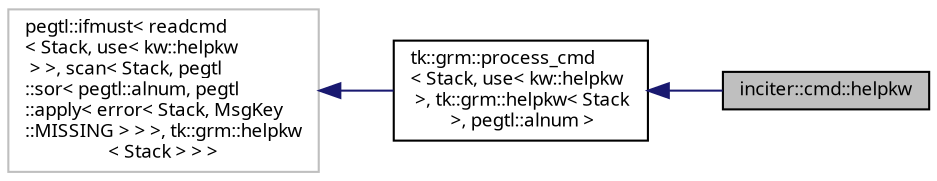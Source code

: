 digraph "inciter::cmd::helpkw"
{
 // INTERACTIVE_SVG=YES
  bgcolor="transparent";
  edge [fontname="sans-serif",fontsize="9",labelfontname="sans-serif",labelfontsize="9"];
  node [fontname="sans-serif",fontsize="9",shape=record];
  rankdir="LR";
  Node1 [label="inciter::cmd::helpkw",height=0.2,width=0.4,color="black", fillcolor="grey75", style="filled", fontcolor="black"];
  Node2 -> Node1 [dir="back",color="midnightblue",fontsize="9",style="solid",fontname="sans-serif"];
  Node2 [label="tk::grm::process_cmd\l\< Stack, use\< kw::helpkw\l \>, tk::grm::helpkw\< Stack\l \>, pegtl::alnum \>",height=0.2,width=0.4,color="black",URL="$structtk_1_1grm_1_1process__cmd.html"];
  Node3 -> Node2 [dir="back",color="midnightblue",fontsize="9",style="solid",fontname="sans-serif"];
  Node3 [label="pegtl::ifmust\< readcmd\l\< Stack, use\< kw::helpkw\l \> \>, scan\< Stack, pegtl\l::sor\< pegtl::alnum, pegtl\l::apply\< error\< Stack, MsgKey\l::MISSING \> \> \>, tk::grm::helpkw\l\< Stack \> \> \>",height=0.2,width=0.4,color="grey75"];
}
